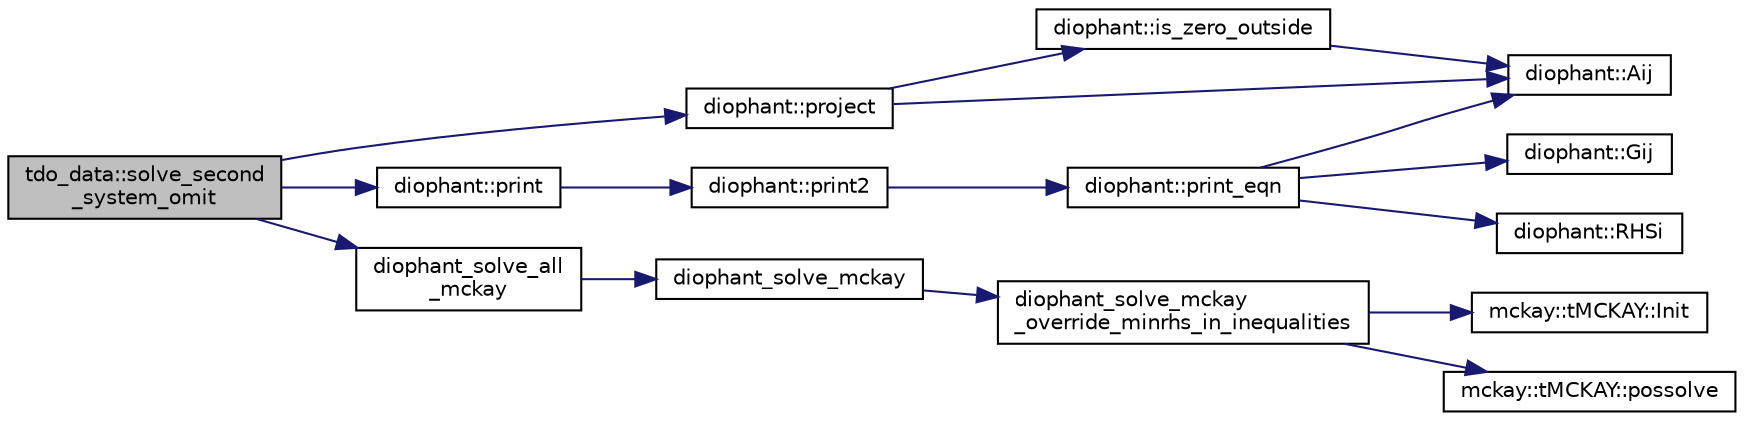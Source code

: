 digraph "tdo_data::solve_second_system_omit"
{
  edge [fontname="Helvetica",fontsize="10",labelfontname="Helvetica",labelfontsize="10"];
  node [fontname="Helvetica",fontsize="10",shape=record];
  rankdir="LR";
  Node47 [label="tdo_data::solve_second\l_system_omit",height=0.2,width=0.4,color="black", fillcolor="grey75", style="filled", fontcolor="black"];
  Node47 -> Node48 [color="midnightblue",fontsize="10",style="solid",fontname="Helvetica"];
  Node48 [label="diophant::project",height=0.2,width=0.4,color="black", fillcolor="white", style="filled",URL="$d7/d9c/classdiophant.html#abf85557002f360c3e7cb70b546ab2cb3"];
  Node48 -> Node49 [color="midnightblue",fontsize="10",style="solid",fontname="Helvetica"];
  Node49 [label="diophant::is_zero_outside",height=0.2,width=0.4,color="black", fillcolor="white", style="filled",URL="$d7/d9c/classdiophant.html#af22b9d5ddcfea6e215892dc506eaaa82"];
  Node49 -> Node50 [color="midnightblue",fontsize="10",style="solid",fontname="Helvetica"];
  Node50 [label="diophant::Aij",height=0.2,width=0.4,color="black", fillcolor="white", style="filled",URL="$d7/d9c/classdiophant.html#af86d3bf833485e2f2d7b4a19288fc698"];
  Node48 -> Node50 [color="midnightblue",fontsize="10",style="solid",fontname="Helvetica"];
  Node47 -> Node51 [color="midnightblue",fontsize="10",style="solid",fontname="Helvetica"];
  Node51 [label="diophant::print",height=0.2,width=0.4,color="black", fillcolor="white", style="filled",URL="$d7/d9c/classdiophant.html#a887f3ce883ac947ac177d50e727bf5e8"];
  Node51 -> Node52 [color="midnightblue",fontsize="10",style="solid",fontname="Helvetica"];
  Node52 [label="diophant::print2",height=0.2,width=0.4,color="black", fillcolor="white", style="filled",URL="$d7/d9c/classdiophant.html#af4b3684270925d0d766a3a0d3089e195"];
  Node52 -> Node53 [color="midnightblue",fontsize="10",style="solid",fontname="Helvetica"];
  Node53 [label="diophant::print_eqn",height=0.2,width=0.4,color="black", fillcolor="white", style="filled",URL="$d7/d9c/classdiophant.html#a94f356a90925f7a0d966f982a7c5a437"];
  Node53 -> Node50 [color="midnightblue",fontsize="10",style="solid",fontname="Helvetica"];
  Node53 -> Node54 [color="midnightblue",fontsize="10",style="solid",fontname="Helvetica"];
  Node54 [label="diophant::Gij",height=0.2,width=0.4,color="black", fillcolor="white", style="filled",URL="$d7/d9c/classdiophant.html#a4d6f0cda44ebcbbf242e850ae6f6e611"];
  Node53 -> Node55 [color="midnightblue",fontsize="10",style="solid",fontname="Helvetica"];
  Node55 [label="diophant::RHSi",height=0.2,width=0.4,color="black", fillcolor="white", style="filled",URL="$d7/d9c/classdiophant.html#aa56efaa8e28e17c83f96ed409964b3e1"];
  Node47 -> Node56 [color="midnightblue",fontsize="10",style="solid",fontname="Helvetica"];
  Node56 [label="diophant_solve_all\l_mckay",height=0.2,width=0.4,color="black", fillcolor="white", style="filled",URL="$dc/dfe/diophant_8_c.html#ad4e4410d79cb10d555478dbf0036bd45"];
  Node56 -> Node57 [color="midnightblue",fontsize="10",style="solid",fontname="Helvetica"];
  Node57 [label="diophant_solve_mckay",height=0.2,width=0.4,color="black", fillcolor="white", style="filled",URL="$dc/dfe/diophant_8_c.html#a13197239f146dbec9e369244a28e6fb5"];
  Node57 -> Node58 [color="midnightblue",fontsize="10",style="solid",fontname="Helvetica"];
  Node58 [label="diophant_solve_mckay\l_override_minrhs_in_inequalities",height=0.2,width=0.4,color="black", fillcolor="white", style="filled",URL="$dc/dfe/diophant_8_c.html#ade26681e912db350f0d405ccdb340519"];
  Node58 -> Node59 [color="midnightblue",fontsize="10",style="solid",fontname="Helvetica"];
  Node59 [label="mckay::tMCKAY::Init",height=0.2,width=0.4,color="black", fillcolor="white", style="filled",URL="$d6/ddf/classmckay_1_1t_m_c_k_a_y.html#a04d009389cf387ded3ff067ff0f0588d"];
  Node58 -> Node60 [color="midnightblue",fontsize="10",style="solid",fontname="Helvetica"];
  Node60 [label="mckay::tMCKAY::possolve",height=0.2,width=0.4,color="black", fillcolor="white", style="filled",URL="$d6/ddf/classmckay_1_1t_m_c_k_a_y.html#a1791dc846f3d51ac42c1afdd9b944864"];
}
